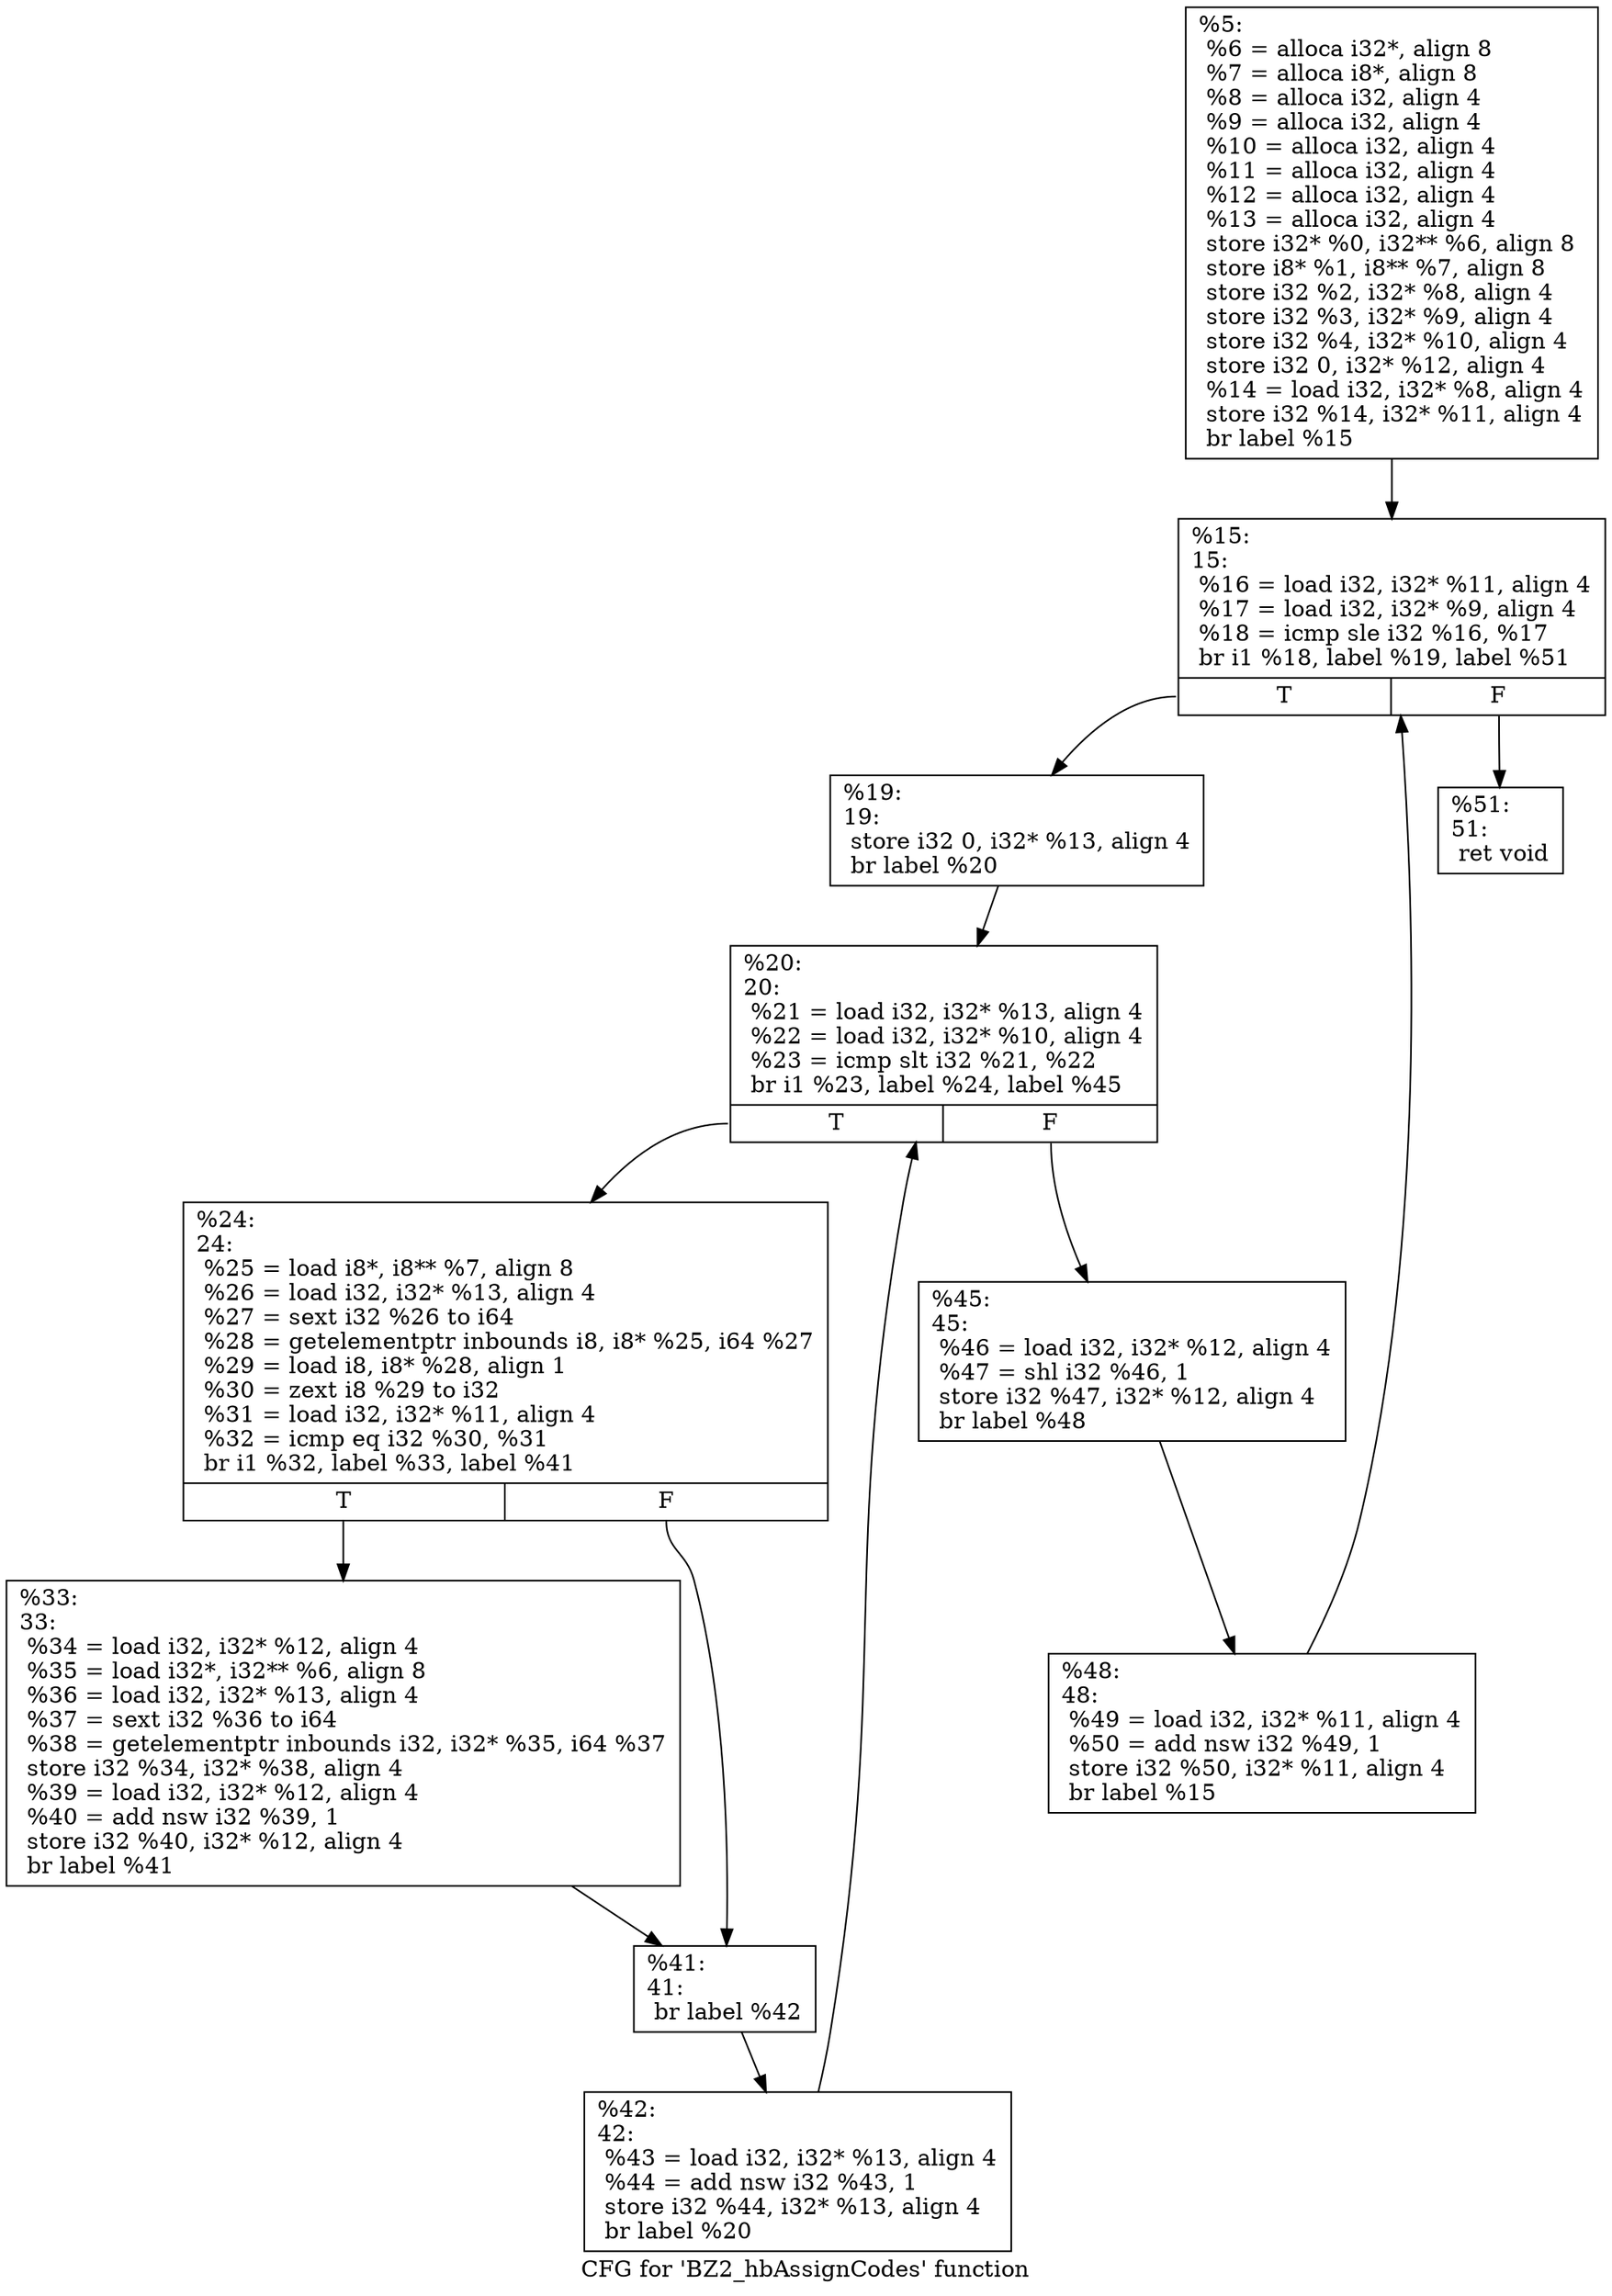 digraph "CFG for 'BZ2_hbAssignCodes' function" {
	label="CFG for 'BZ2_hbAssignCodes' function";

	Node0xa80c20 [shape=record,label="{%5:\l  %6 = alloca i32*, align 8\l  %7 = alloca i8*, align 8\l  %8 = alloca i32, align 4\l  %9 = alloca i32, align 4\l  %10 = alloca i32, align 4\l  %11 = alloca i32, align 4\l  %12 = alloca i32, align 4\l  %13 = alloca i32, align 4\l  store i32* %0, i32** %6, align 8\l  store i8* %1, i8** %7, align 8\l  store i32 %2, i32* %8, align 4\l  store i32 %3, i32* %9, align 4\l  store i32 %4, i32* %10, align 4\l  store i32 0, i32* %12, align 4\l  %14 = load i32, i32* %8, align 4\l  store i32 %14, i32* %11, align 4\l  br label %15\l}"];
	Node0xa80c20 -> Node0xa809f0;
	Node0xa809f0 [shape=record,label="{%15:\l15:                                               \l  %16 = load i32, i32* %11, align 4\l  %17 = load i32, i32* %9, align 4\l  %18 = icmp sle i32 %16, %17\l  br i1 %18, label %19, label %51\l|{<s0>T|<s1>F}}"];
	Node0xa809f0:s0 -> Node0xa81570;
	Node0xa809f0:s1 -> Node0xa815c0;
	Node0xa81570 [shape=record,label="{%19:\l19:                                               \l  store i32 0, i32* %13, align 4\l  br label %20\l}"];
	Node0xa81570 -> Node0xa81690;
	Node0xa81690 [shape=record,label="{%20:\l20:                                               \l  %21 = load i32, i32* %13, align 4\l  %22 = load i32, i32* %10, align 4\l  %23 = icmp slt i32 %21, %22\l  br i1 %23, label %24, label %45\l|{<s0>T|<s1>F}}"];
	Node0xa81690:s0 -> Node0xa81870;
	Node0xa81690:s1 -> Node0xa818c0;
	Node0xa81870 [shape=record,label="{%24:\l24:                                               \l  %25 = load i8*, i8** %7, align 8\l  %26 = load i32, i32* %13, align 4\l  %27 = sext i32 %26 to i64\l  %28 = getelementptr inbounds i8, i8* %25, i64 %27\l  %29 = load i8, i8* %28, align 1\l  %30 = zext i8 %29 to i32\l  %31 = load i32, i32* %11, align 4\l  %32 = icmp eq i32 %30, %31\l  br i1 %32, label %33, label %41\l|{<s0>T|<s1>F}}"];
	Node0xa81870:s0 -> Node0xa877a0;
	Node0xa81870:s1 -> Node0xa877f0;
	Node0xa877a0 [shape=record,label="{%33:\l33:                                               \l  %34 = load i32, i32* %12, align 4\l  %35 = load i32*, i32** %6, align 8\l  %36 = load i32, i32* %13, align 4\l  %37 = sext i32 %36 to i64\l  %38 = getelementptr inbounds i32, i32* %35, i64 %37\l  store i32 %34, i32* %38, align 4\l  %39 = load i32, i32* %12, align 4\l  %40 = add nsw i32 %39, 1\l  store i32 %40, i32* %12, align 4\l  br label %41\l}"];
	Node0xa877a0 -> Node0xa877f0;
	Node0xa877f0 [shape=record,label="{%41:\l41:                                               \l  br label %42\l}"];
	Node0xa877f0 -> Node0xa87d00;
	Node0xa87d00 [shape=record,label="{%42:\l42:                                               \l  %43 = load i32, i32* %13, align 4\l  %44 = add nsw i32 %43, 1\l  store i32 %44, i32* %13, align 4\l  br label %20\l}"];
	Node0xa87d00 -> Node0xa81690;
	Node0xa818c0 [shape=record,label="{%45:\l45:                                               \l  %46 = load i32, i32* %12, align 4\l  %47 = shl i32 %46, 1\l  store i32 %47, i32* %12, align 4\l  br label %48\l}"];
	Node0xa818c0 -> Node0xa880b0;
	Node0xa880b0 [shape=record,label="{%48:\l48:                                               \l  %49 = load i32, i32* %11, align 4\l  %50 = add nsw i32 %49, 1\l  store i32 %50, i32* %11, align 4\l  br label %15\l}"];
	Node0xa880b0 -> Node0xa809f0;
	Node0xa815c0 [shape=record,label="{%51:\l51:                                               \l  ret void\l}"];
}
